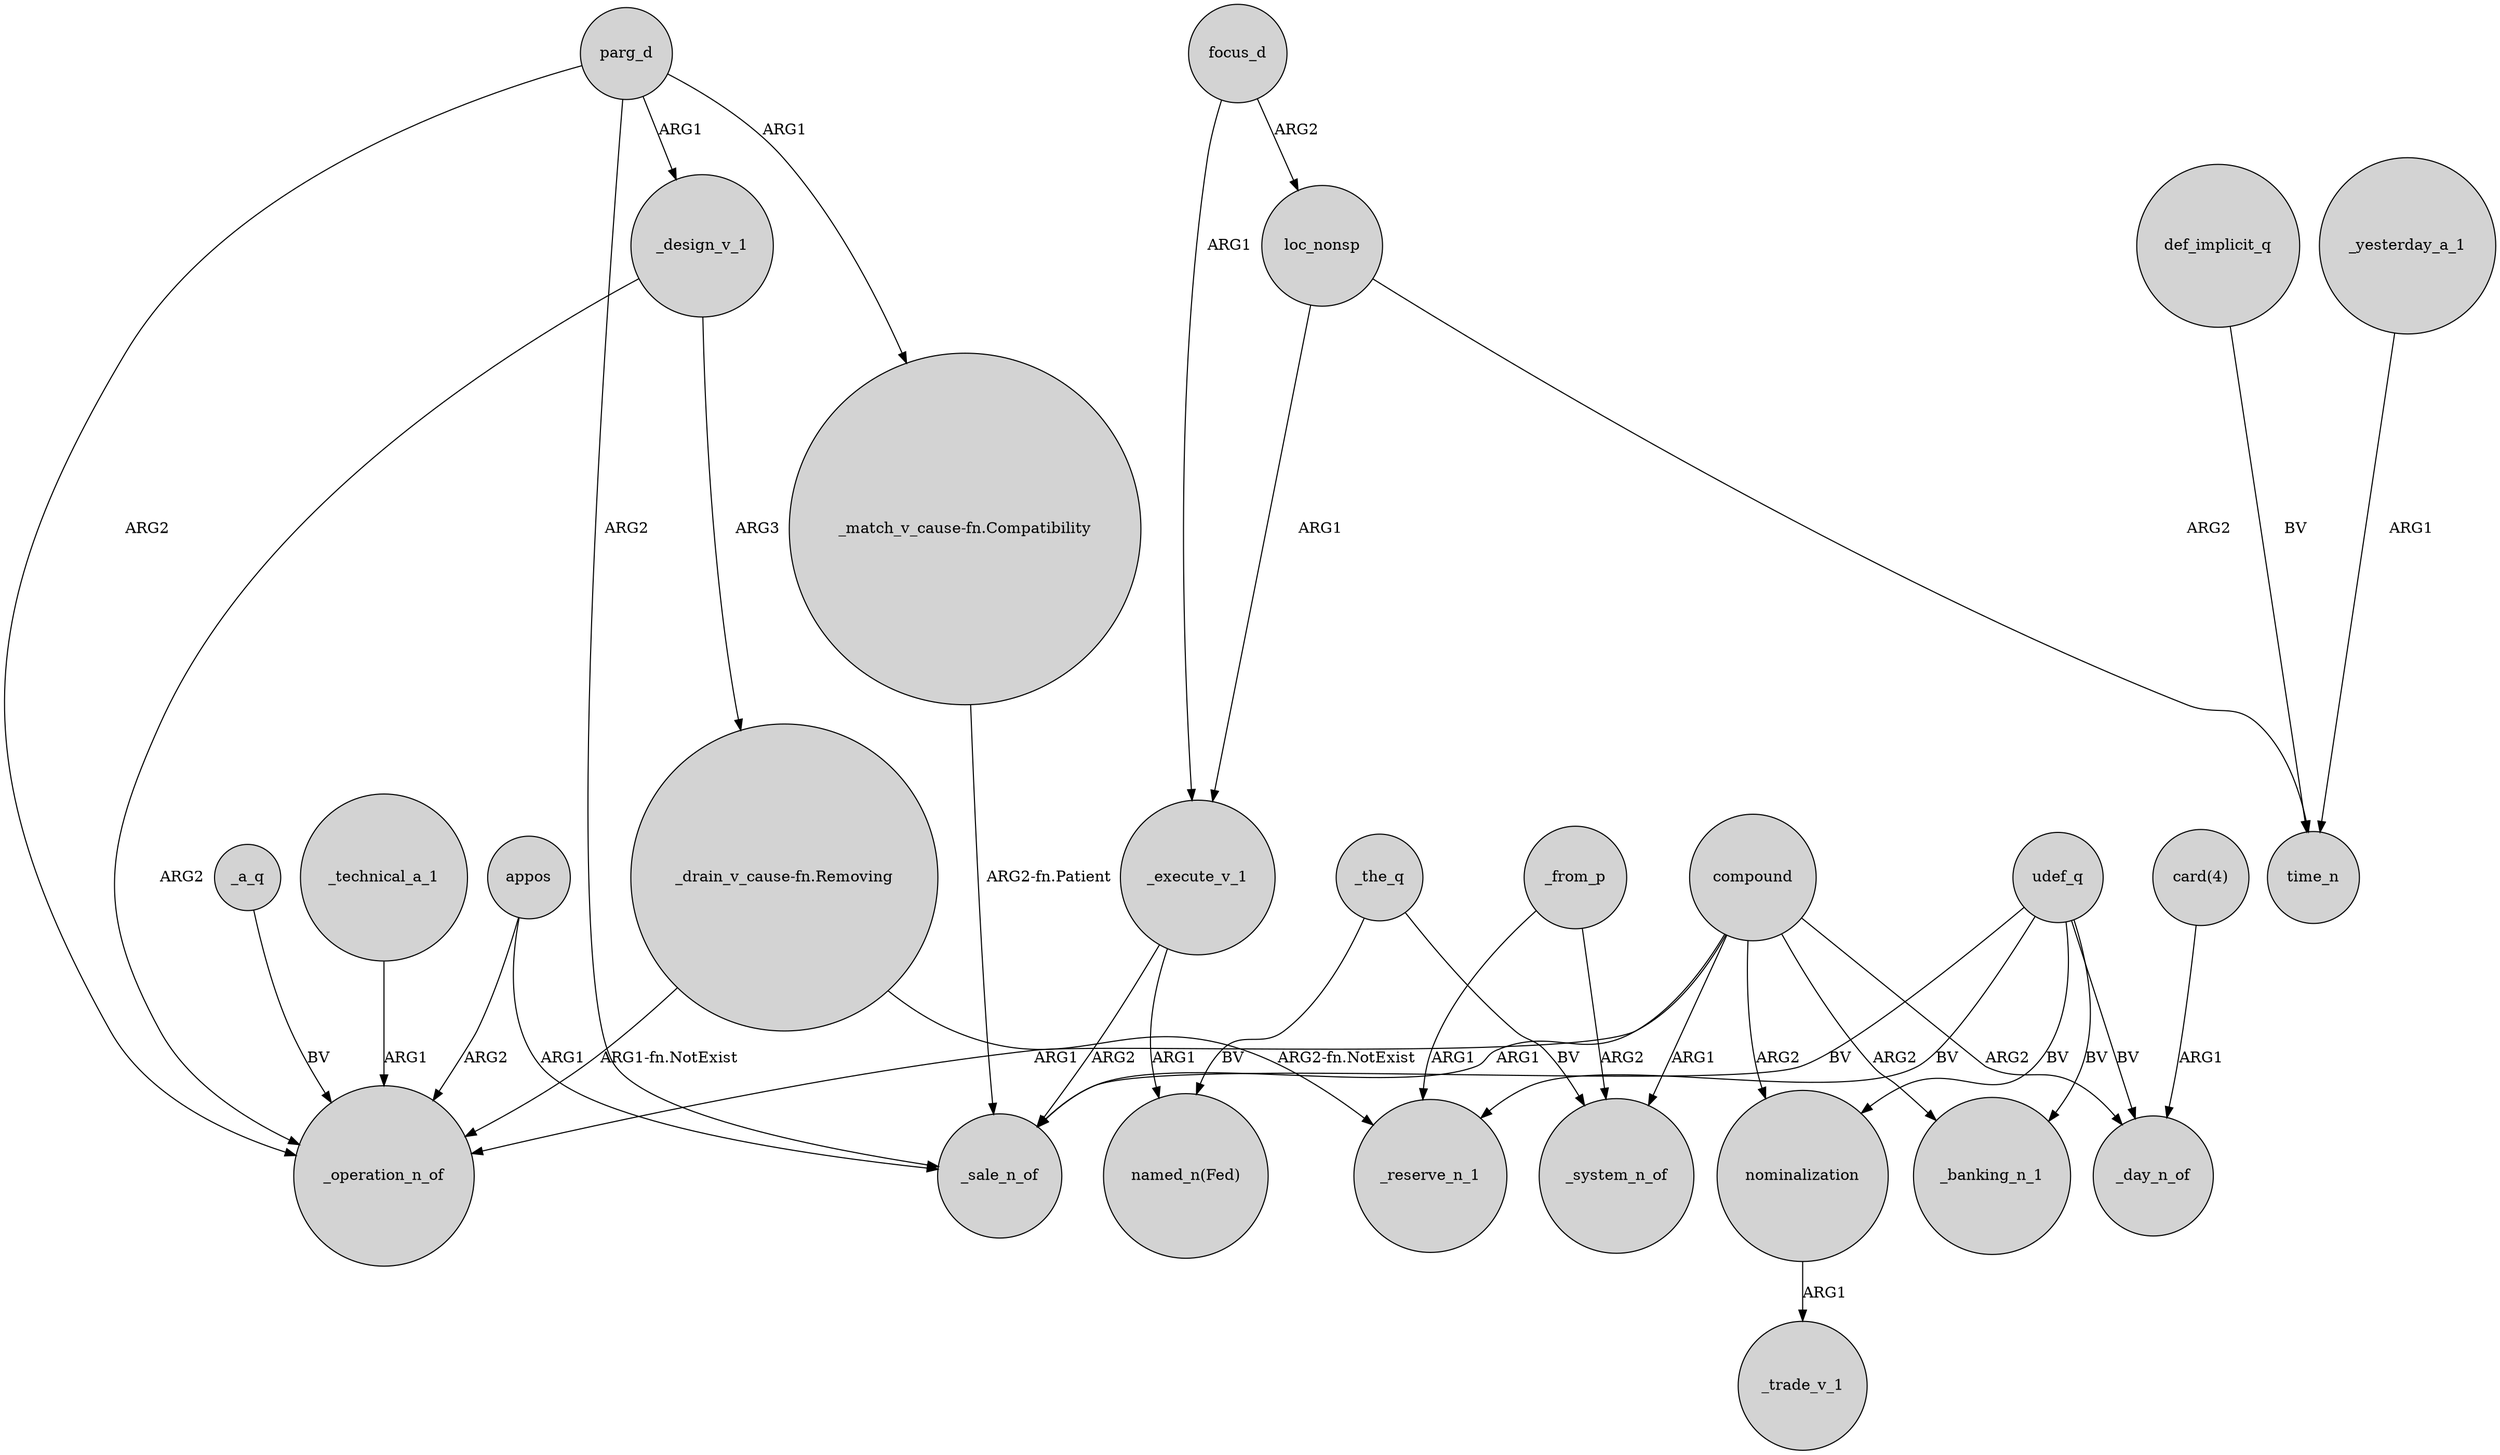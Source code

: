 digraph {
	node [shape=circle style=filled]
	_design_v_1 -> _operation_n_of [label=ARG2]
	compound -> _operation_n_of [label=ARG1]
	focus_d -> loc_nonsp [label=ARG2]
	parg_d -> _operation_n_of [label=ARG2]
	loc_nonsp -> _execute_v_1 [label=ARG1]
	_yesterday_a_1 -> time_n [label=ARG1]
	_the_q -> "named_n(Fed)" [label=BV]
	_a_q -> _operation_n_of [label=BV]
	compound -> _system_n_of [label=ARG1]
	_execute_v_1 -> _sale_n_of [label=ARG2]
	compound -> _day_n_of [label=ARG2]
	udef_q -> _day_n_of [label=BV]
	"card(4)" -> _day_n_of [label=ARG1]
	compound -> nominalization [label=ARG2]
	udef_q -> _reserve_n_1 [label=BV]
	compound -> _banking_n_1 [label=ARG2]
	nominalization -> _trade_v_1 [label=ARG1]
	loc_nonsp -> time_n [label=ARG2]
	_from_p -> _reserve_n_1 [label=ARG1]
	appos -> _sale_n_of [label=ARG1]
	"_drain_v_cause-fn.Removing" -> _operation_n_of [label="ARG1-fn.NotExist"]
	parg_d -> _sale_n_of [label=ARG2]
	focus_d -> _execute_v_1 [label=ARG1]
	"_drain_v_cause-fn.Removing" -> _reserve_n_1 [label="ARG2-fn.NotExist"]
	udef_q -> nominalization [label=BV]
	_design_v_1 -> "_drain_v_cause-fn.Removing" [label=ARG3]
	parg_d -> _design_v_1 [label=ARG1]
	udef_q -> _sale_n_of [label=BV]
	appos -> _operation_n_of [label=ARG2]
	_technical_a_1 -> _operation_n_of [label=ARG1]
	"_match_v_cause-fn.Compatibility" -> _sale_n_of [label="ARG2-fn.Patient"]
	_the_q -> _system_n_of [label=BV]
	udef_q -> _banking_n_1 [label=BV]
	_from_p -> _system_n_of [label=ARG2]
	parg_d -> "_match_v_cause-fn.Compatibility" [label=ARG1]
	compound -> _sale_n_of [label=ARG1]
	_execute_v_1 -> "named_n(Fed)" [label=ARG1]
	def_implicit_q -> time_n [label=BV]
}
